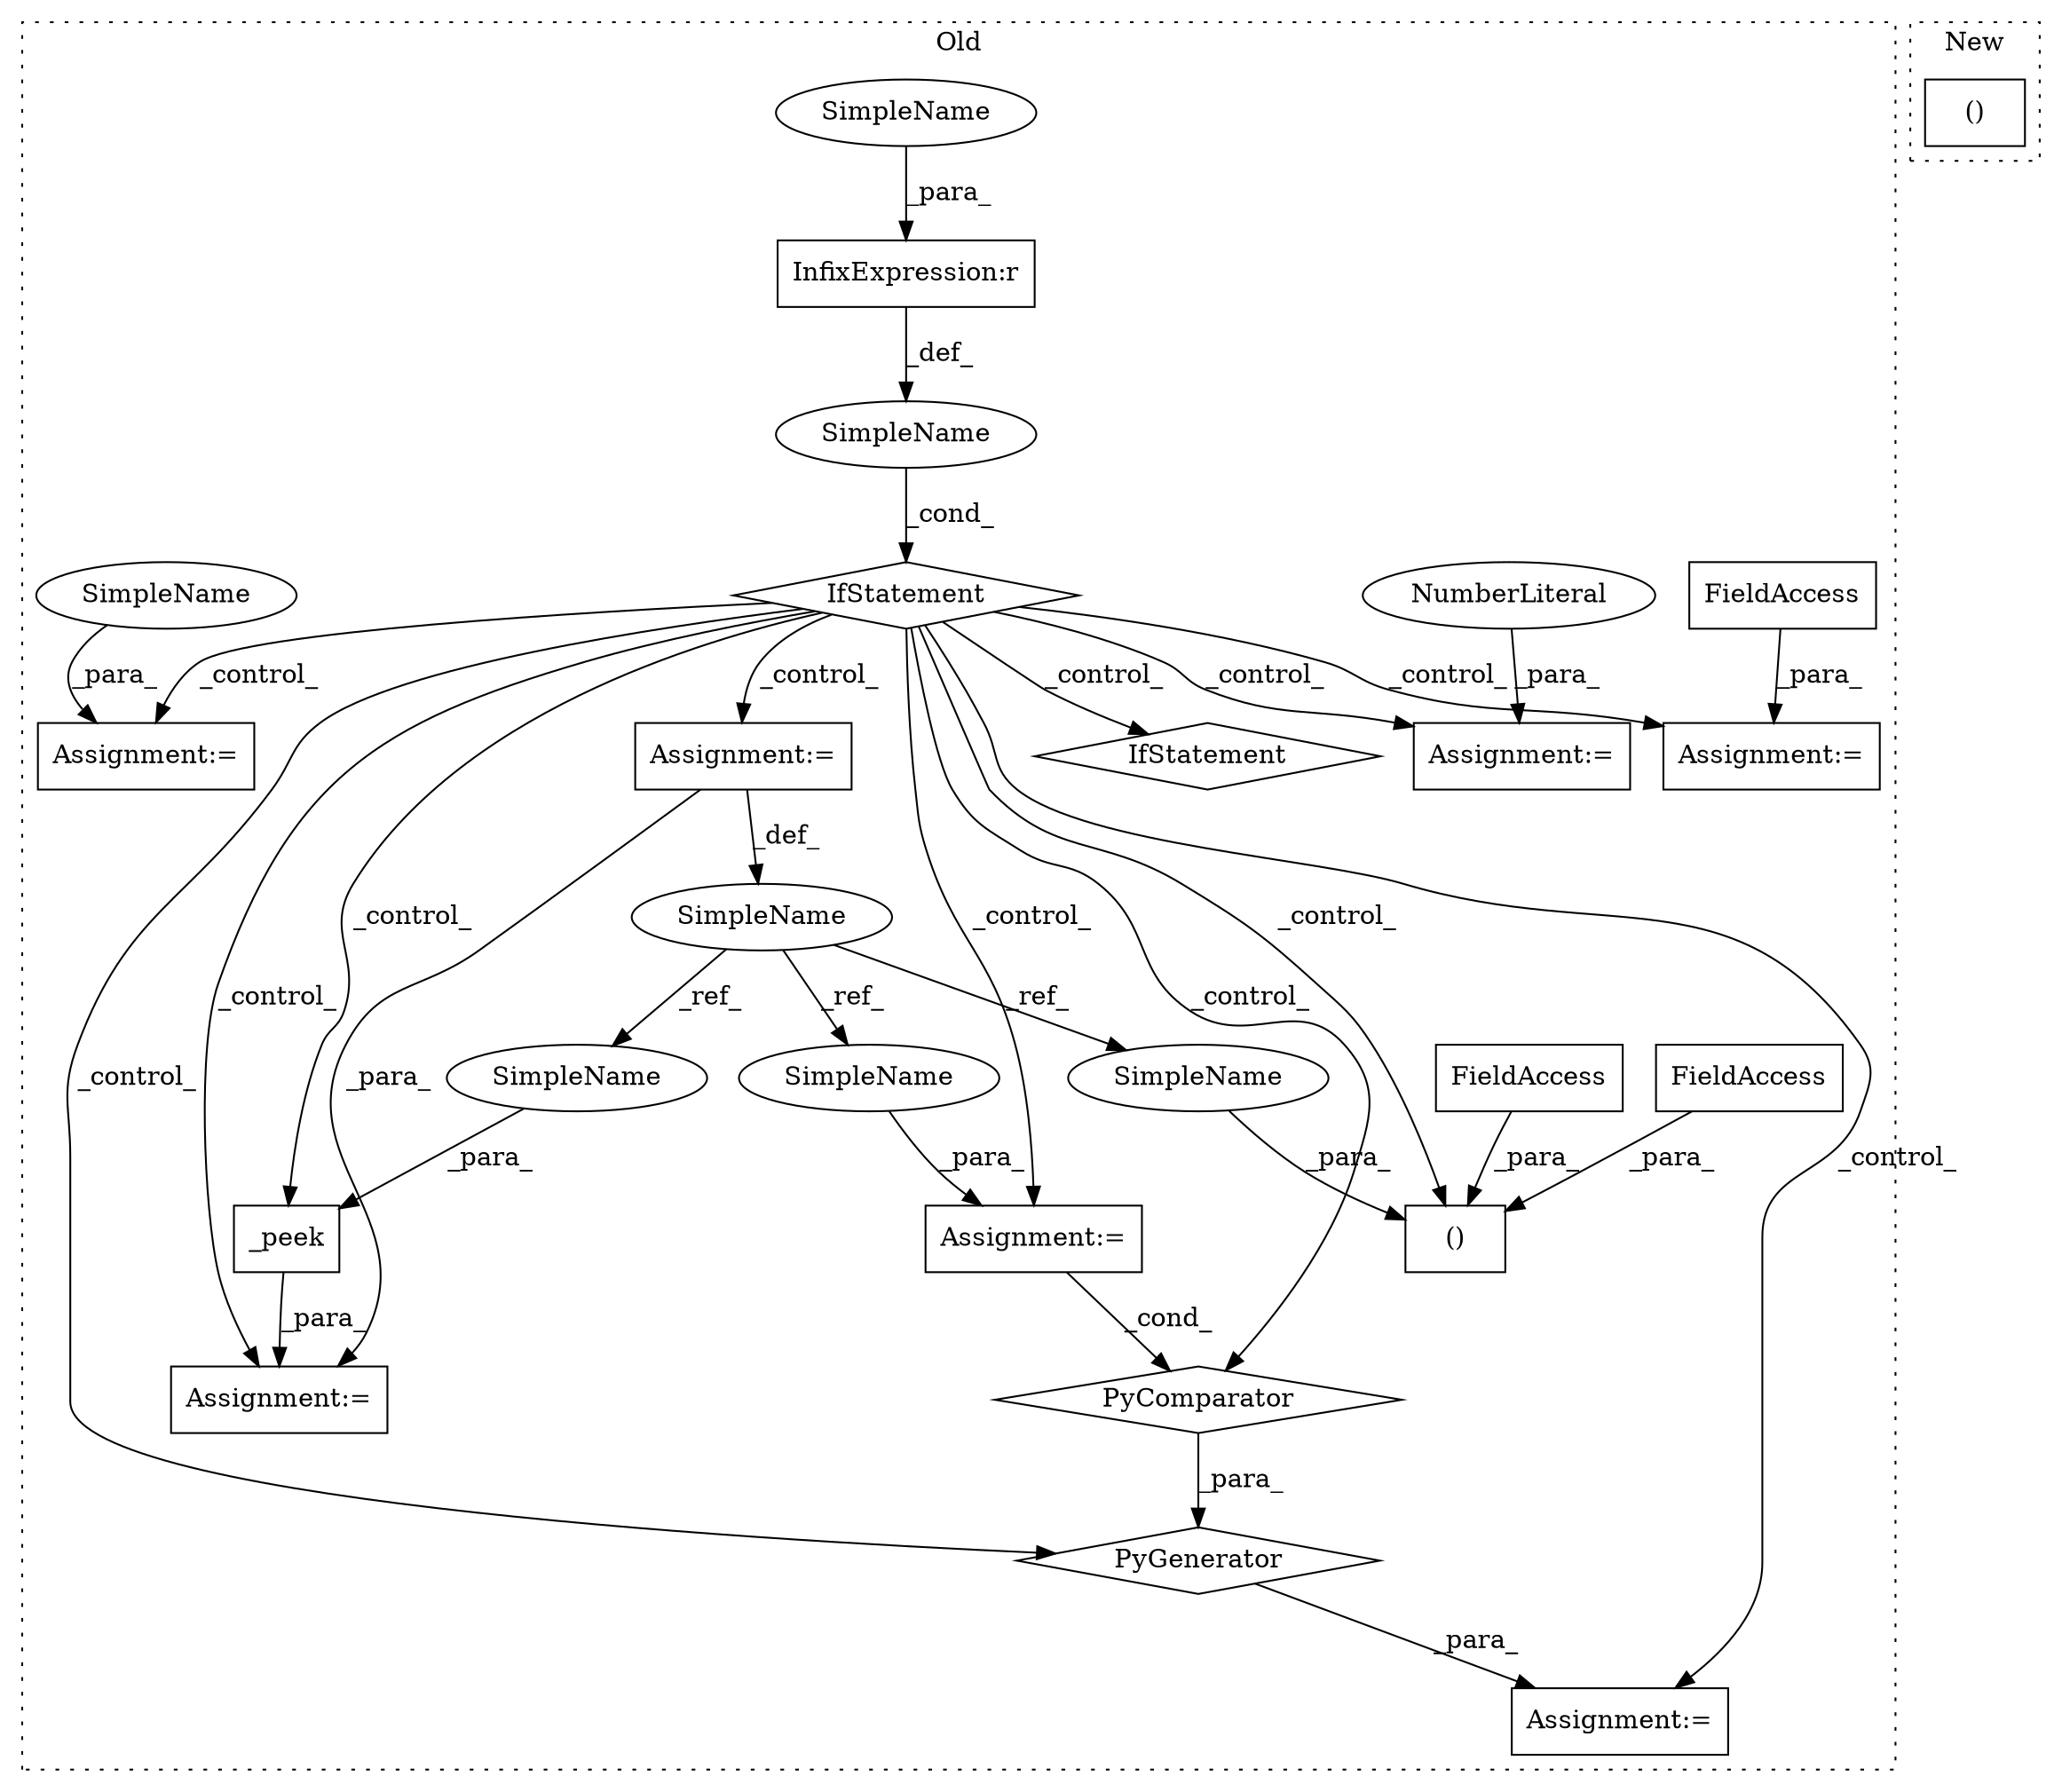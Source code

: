 digraph G {
subgraph cluster0 {
1 [label="_peek" a="32" s="27582,27600" l="6,1" shape="box"];
3 [label="SimpleName" a="42" s="" l="" shape="ellipse"];
4 [label="PyGenerator" a="107" s="27633" l="126" shape="diamond"];
5 [label="()" a="106" s="27530" l="50" shape="box"];
6 [label="PyComparator" a="113" s="27720" l="33" shape="diamond"];
7 [label="InfixExpression:r" a="27" s="27426" l="4" shape="box"];
8 [label="FieldAccess" a="22" s="27531" l="1" shape="box"];
9 [label="FieldAccess" a="22" s="27545" l="9" shape="box"];
10 [label="IfStatement" a="25" s="27414,27434" l="4,2" shape="diamond"];
11 [label="SimpleName" a="42" s="27444" l="12" shape="ellipse"];
12 [label="IfStatement" a="25" s="27720" l="33" shape="diamond"];
13 [label="Assignment:=" a="7" s="27849" l="1" shape="box"];
14 [label="Assignment:=" a="7" s="27456" l="1" shape="box"];
15 [label="Assignment:=" a="7" s="27580" l="2" shape="box"];
16 [label="Assignment:=" a="7" s="27827" l="1" shape="box"];
17 [label="NumberLiteral" a="34" s="27828" l="1" shape="ellipse"];
18 [label="Assignment:=" a="7" s="27779" l="1" shape="box"];
19 [label="FieldAccess" a="22" s="27780" l="9" shape="box"];
20 [label="Assignment:=" a="7" s="27621" l="12" shape="box"];
21 [label="Assignment:=" a="7" s="27720" l="33" shape="box"];
22 [label="SimpleName" a="42" s="27568" l="12" shape="ellipse"];
23 [label="SimpleName" a="42" s="27588" l="12" shape="ellipse"];
24 [label="SimpleName" a="42" s="27732" l="12" shape="ellipse"];
25 [label="SimpleName" a="42" s="27430" l="4" shape="ellipse"];
26 [label="SimpleName" a="42" s="27850" l="4" shape="ellipse"];
label = "Old";
style="dotted";
}
subgraph cluster1 {
2 [label="()" a="106" s="26731" l="41" shape="box"];
label = "New";
style="dotted";
}
1 -> 15 [label="_para_"];
3 -> 10 [label="_cond_"];
4 -> 20 [label="_para_"];
6 -> 4 [label="_para_"];
7 -> 3 [label="_def_"];
8 -> 5 [label="_para_"];
9 -> 5 [label="_para_"];
10 -> 13 [label="_control_"];
10 -> 4 [label="_control_"];
10 -> 12 [label="_control_"];
10 -> 5 [label="_control_"];
10 -> 6 [label="_control_"];
10 -> 1 [label="_control_"];
10 -> 16 [label="_control_"];
10 -> 18 [label="_control_"];
10 -> 14 [label="_control_"];
10 -> 20 [label="_control_"];
10 -> 15 [label="_control_"];
10 -> 21 [label="_control_"];
11 -> 22 [label="_ref_"];
11 -> 23 [label="_ref_"];
11 -> 24 [label="_ref_"];
14 -> 11 [label="_def_"];
14 -> 15 [label="_para_"];
17 -> 16 [label="_para_"];
19 -> 18 [label="_para_"];
21 -> 6 [label="_cond_"];
22 -> 5 [label="_para_"];
23 -> 1 [label="_para_"];
24 -> 21 [label="_para_"];
25 -> 7 [label="_para_"];
26 -> 13 [label="_para_"];
}